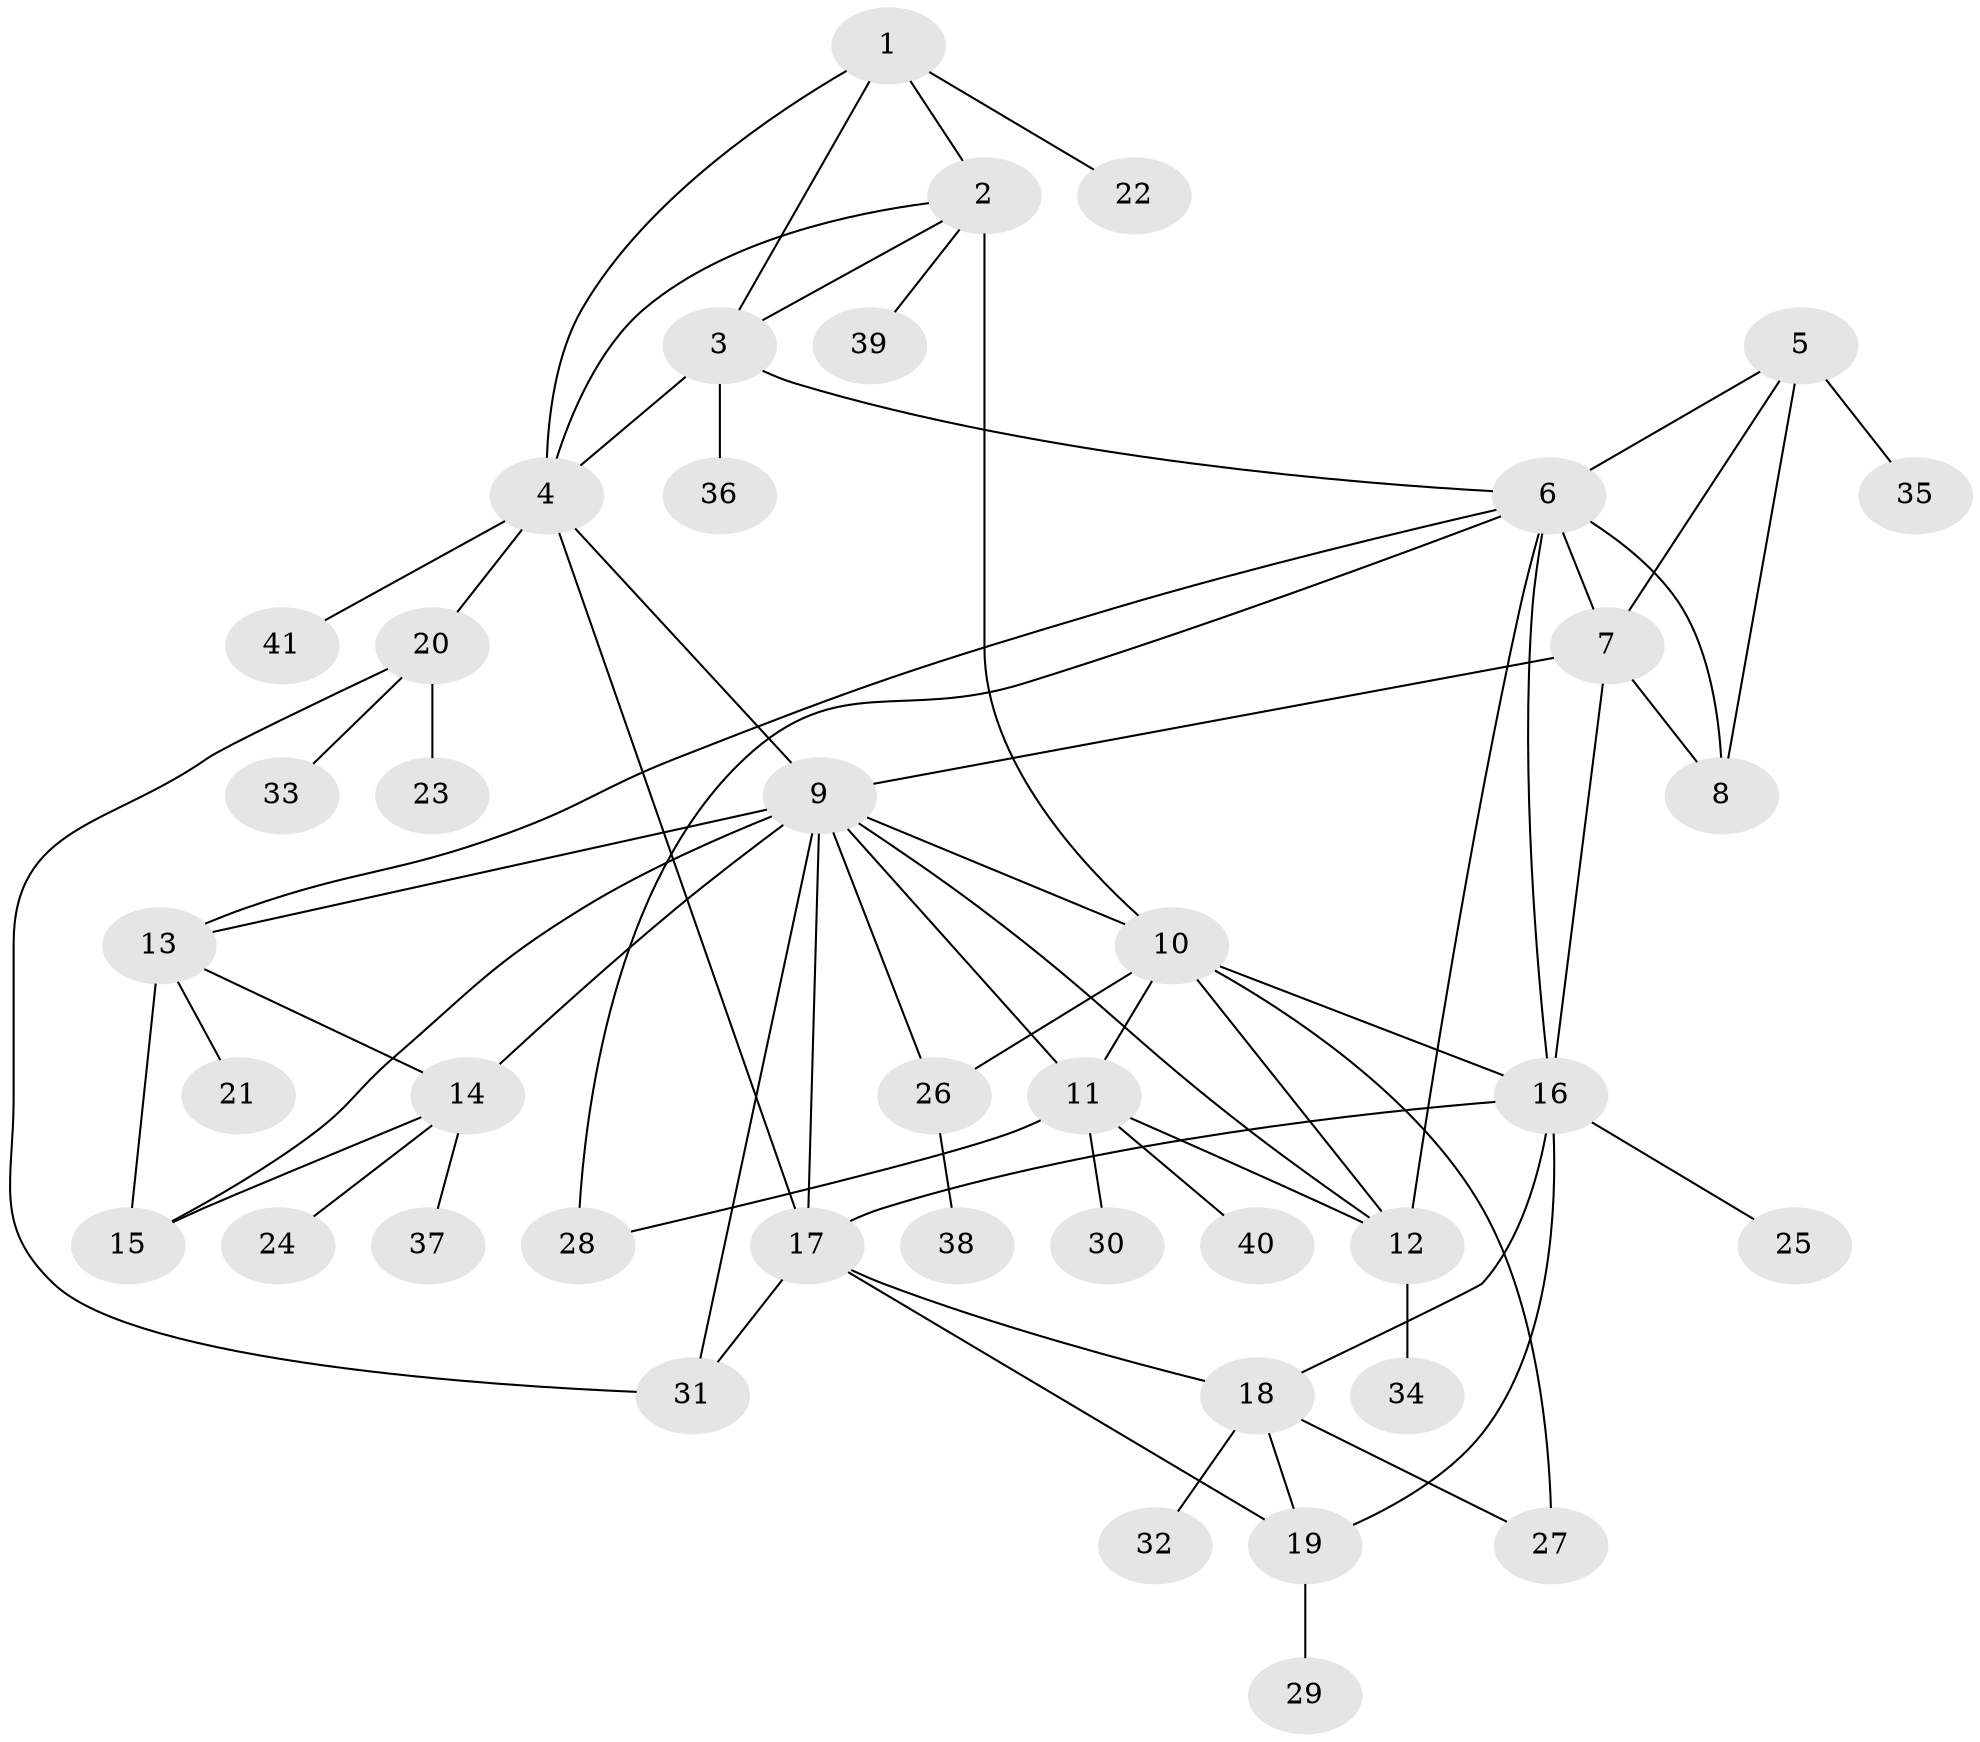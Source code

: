 // original degree distribution, {5: 0.0375, 4: 0.0625, 6: 0.0625, 8: 0.0375, 11: 0.0125, 13: 0.0125, 7: 0.0375, 10: 0.0125, 1: 0.525, 2: 0.175, 3: 0.025}
// Generated by graph-tools (version 1.1) at 2025/52/03/04/25 22:52:26]
// undirected, 41 vertices, 68 edges
graph export_dot {
  node [color=gray90,style=filled];
  1;
  2;
  3;
  4;
  5;
  6;
  7;
  8;
  9;
  10;
  11;
  12;
  13;
  14;
  15;
  16;
  17;
  18;
  19;
  20;
  21;
  22;
  23;
  24;
  25;
  26;
  27;
  28;
  29;
  30;
  31;
  32;
  33;
  34;
  35;
  36;
  37;
  38;
  39;
  40;
  41;
  1 -- 2 [weight=1.0];
  1 -- 3 [weight=1.0];
  1 -- 4 [weight=1.0];
  1 -- 22 [weight=1.0];
  2 -- 3 [weight=1.0];
  2 -- 4 [weight=1.0];
  2 -- 10 [weight=6.0];
  2 -- 39 [weight=1.0];
  3 -- 4 [weight=1.0];
  3 -- 6 [weight=1.0];
  3 -- 36 [weight=1.0];
  4 -- 9 [weight=1.0];
  4 -- 17 [weight=1.0];
  4 -- 20 [weight=1.0];
  4 -- 41 [weight=1.0];
  5 -- 6 [weight=1.0];
  5 -- 7 [weight=1.0];
  5 -- 8 [weight=1.0];
  5 -- 35 [weight=2.0];
  6 -- 7 [weight=3.0];
  6 -- 8 [weight=1.0];
  6 -- 12 [weight=1.0];
  6 -- 13 [weight=1.0];
  6 -- 16 [weight=1.0];
  6 -- 28 [weight=1.0];
  7 -- 8 [weight=1.0];
  7 -- 9 [weight=1.0];
  7 -- 16 [weight=1.0];
  9 -- 10 [weight=1.0];
  9 -- 11 [weight=1.0];
  9 -- 12 [weight=1.0];
  9 -- 13 [weight=1.0];
  9 -- 14 [weight=1.0];
  9 -- 15 [weight=5.0];
  9 -- 17 [weight=4.0];
  9 -- 26 [weight=1.0];
  9 -- 31 [weight=1.0];
  10 -- 11 [weight=1.0];
  10 -- 12 [weight=1.0];
  10 -- 16 [weight=1.0];
  10 -- 26 [weight=1.0];
  10 -- 27 [weight=1.0];
  11 -- 12 [weight=1.0];
  11 -- 28 [weight=1.0];
  11 -- 30 [weight=1.0];
  11 -- 40 [weight=1.0];
  12 -- 34 [weight=2.0];
  13 -- 14 [weight=1.0];
  13 -- 15 [weight=1.0];
  13 -- 21 [weight=1.0];
  14 -- 15 [weight=1.0];
  14 -- 24 [weight=1.0];
  14 -- 37 [weight=1.0];
  16 -- 17 [weight=3.0];
  16 -- 18 [weight=1.0];
  16 -- 19 [weight=1.0];
  16 -- 25 [weight=1.0];
  17 -- 18 [weight=1.0];
  17 -- 19 [weight=1.0];
  17 -- 31 [weight=1.0];
  18 -- 19 [weight=1.0];
  18 -- 27 [weight=1.0];
  18 -- 32 [weight=1.0];
  19 -- 29 [weight=1.0];
  20 -- 23 [weight=1.0];
  20 -- 31 [weight=1.0];
  20 -- 33 [weight=1.0];
  26 -- 38 [weight=1.0];
}
